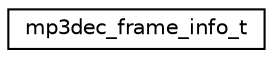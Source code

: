digraph "Graphical Class Hierarchy"
{
 // LATEX_PDF_SIZE
  edge [fontname="Helvetica",fontsize="10",labelfontname="Helvetica",labelfontsize="10"];
  node [fontname="Helvetica",fontsize="10",shape=record];
  rankdir="LR";
  Node0 [label="mp3dec_frame_info_t",height=0.2,width=0.4,color="black", fillcolor="white", style="filled",URL="$d5/df5/structmp3dec__frame__info__t.html",tooltip=" "];
}
